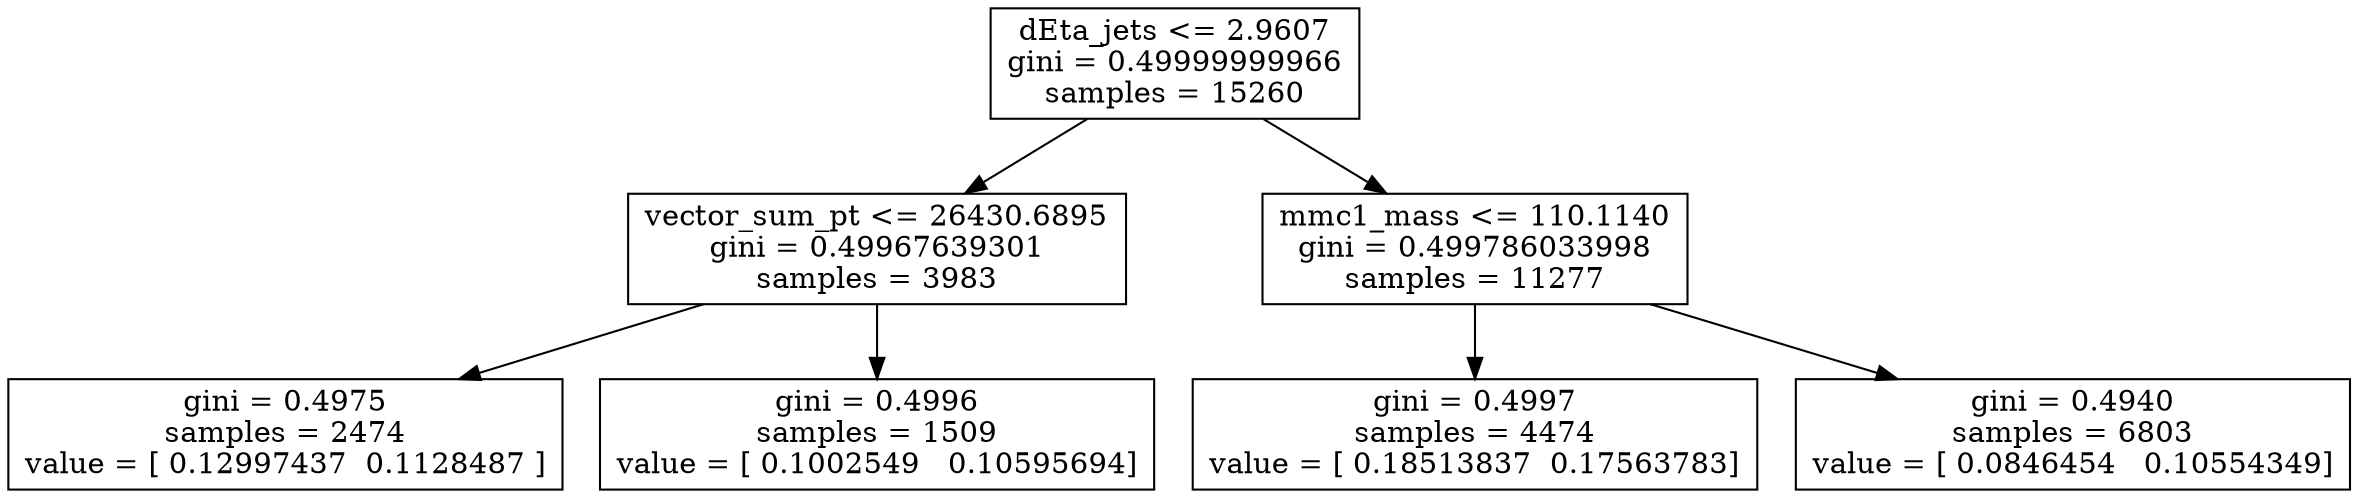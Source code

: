 digraph Tree {
0 [label="dEta_jets <= 2.9607\ngini = 0.49999999966\nsamples = 15260", shape="box"] ;
1 [label="vector_sum_pt <= 26430.6895\ngini = 0.49967639301\nsamples = 3983", shape="box"] ;
0 -> 1 ;
2 [label="gini = 0.4975\nsamples = 2474\nvalue = [ 0.12997437  0.1128487 ]", shape="box"] ;
1 -> 2 ;
3 [label="gini = 0.4996\nsamples = 1509\nvalue = [ 0.1002549   0.10595694]", shape="box"] ;
1 -> 3 ;
4 [label="mmc1_mass <= 110.1140\ngini = 0.499786033998\nsamples = 11277", shape="box"] ;
0 -> 4 ;
5 [label="gini = 0.4997\nsamples = 4474\nvalue = [ 0.18513837  0.17563783]", shape="box"] ;
4 -> 5 ;
6 [label="gini = 0.4940\nsamples = 6803\nvalue = [ 0.0846454   0.10554349]", shape="box"] ;
4 -> 6 ;
}